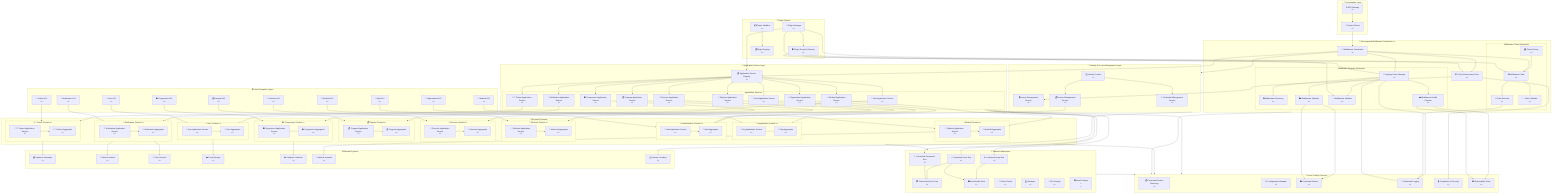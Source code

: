 graph TB
    %% ===== PRESENTATION LAYER =====
    subgraph Presentation ["📱 Presentation Layer"]
        Gateway["🌐 API Gateway<br/><<Gateway>>"]
        ContextRouter["🔀 Context Router<br/><<Router>>"]
    end
    
    %% ===== DECOMPOSED MIDDLEWARE FRAMEWORK =====
    subgraph DecomposedMiddlewareFramework ["🔧 Decomposed Middleware Framework <<Cross-Cutting>>"]
        
        %% ===== MIDDLEWARE CHAIN SUBSYSTEM =====
        subgraph MiddlewareChainSubsystem ["Middleware Chain Subsystem"]
            MiddlewareChain["⛓️ Middleware Chain<br/><<Orchestrator>>"]
            ChainExecutor["⚡ Chain Executor<br/><<Engine>>"]
            ChainValidator["✅ Chain Validator<br/><<Validator>>"]
            ChainFactory["🏭 Chain Factory<br/><<Factory>>"]
        end
        
        %% ===== MIDDLEWARE REGISTRY SUBSYSTEM =====
        subgraph MiddlewareRegistrySubsystem ["Middleware Registry Subsystem"]
            RegistryEventManager["📨 Registry Event Manager<br/><<EventManager>>"]
            MiddlewareDiscovery["🔍 Middleware Discovery<br/><<Discovery>>"]
            MiddlewareHealthChecker["❤️ Middleware Health Checker<br/><<HealthMonitor>>"]
            MiddlewareStatistics["📊 Middleware Statistics<br/><<Analytics>>"]
            MiddlewareValidator["✅ Middleware Validator<br/><<Validator>>"]
        end
        
        %% ===== MIDDLEWARE COORDINATION =====
        MiddlewareCoordinator["🎯 Middleware Coordinator<br/><<Coordinator>>"]
        PolicyEnforcementPoint["🛡️ Policy Enforcement Point<br/><<Security>>"]
    end
    
    %% ===== APPLICATION SERVICE LAYER =====
    subgraph ApplicationLayer ["🎯 Application Service Layer"]
        ServiceRegistry["📋 Application Service Registry<br/><<Locator>>"]
        
        subgraph ApplicationServices ["Application Services"]
            UserAppService["👤 User Application Service<br/><<Service>>"]
            OrgAppService["🏢 Organization Application Service<br/><<Service>>"]
            AuthAppService["🔐 Auth Application Service<br/><<Service>>"]
            WorkoutAppService["💪 Workout Application Service<br/><<Service>>"]
            ExerciseAppService["🎯 Exercise Application Service<br/><<Service>>"]
            ProgramAppService["📋 Program Application Service<br/><<Service>>"]
            ProgressionAppService["📈 Progression Application Service<br/><<Service>>"]
            TrainerAppService["👨‍🏫 Trainer Application Service<br/><<Service>>"]
            NotificationAppService["🔔 Notification Application Service<br/><<Service>>"]
            MedicalAppService["🏥 Medical Application Service<br/><<Service>>"]
        end
    end
    
    %% ===== IDENTITY & ACCESS MANAGEMENT LAYER =====
    subgraph IdentityLayer ["🔑 Identity & Access Management Layer"]
        IdentityContext["🆔 Identity Context<br/><<Context>>"]
        AccessManagementService["🔒 Access Management Service<br/><<Service>>"]
        SessionManagementService["📋 Session Management Service<br/><<Service>>"]
        CredentialManagementService["🔐 Credential Management Service<br/><<Service>>"]
    end
    
    %% ===== BOUNDED CONTEXTS WITH APPLICATION SERVICES =====
    subgraph BoundedContexts ["🎯 Bounded Contexts"]
        direction TB
        
        subgraph UserContext ["👤 User Context <<Bounded Context>>"]
            UserContextApp["👤 User Application Service<br/><<Internal>>"]
            UserAggregates["👤 User Aggregates<br/><<Domain>>"]
        end
        
        subgraph OrgContext ["🏢 Organization Context <<Bounded Context>>"]
            OrgContextApp["🏢 Org Application Service<br/><<Internal>>"]
            OrgAggregates["🏢 Org Aggregates<br/><<Domain>>"]
        end
        
        subgraph AuthContext ["🔐 Authentication Context <<Bounded Context>>"]
            AuthContextApp["🔐 Auth Application Service<br/><<Internal>>"]
            AuthAggregates["🔐 Auth Aggregates<br/><<Domain>>"]
        end
        
        subgraph WorkoutContext ["💪 Workout Context <<Bounded Context>>"]
            WorkoutContextApp["💪 Workout Application Service<br/><<Internal>>"]
            WorkoutAggregates["💪 Workout Aggregates<br/><<Domain>>"]
        end
        
        subgraph ExerciseContext ["🎯 Exercise Context <<Bounded Context>>"]
            ExerciseContextApp["🎯 Exercise Application Service<br/><<Internal>>"]
            ExerciseAggregates["🎯 Exercise Aggregates<br/><<Domain>>"]
        end
        
        subgraph ProgramContext ["📋 Program Context <<Bounded Context>>"]
            ProgramContextApp["📋 Program Application Service<br/><<Internal>>"]
            ProgramAggregates["📋 Program Aggregates<br/><<Domain>>"]
        end
        
        subgraph ProgressionContext ["📈 Progression Context <<Bounded Context>>"]
            ProgressionContextApp["📈 Progression Application Service<br/><<Internal>>"]
            ProgressionAggregates["📈 Progression Aggregates<br/><<Domain>>"]
        end
        
        subgraph TrainerContext ["👨‍🏫 Trainer Context <<Bounded Context>>"]
            TrainerContextApp["👨‍🏫 Trainer Application Service<br/><<Internal>>"]
            TrainerAggregates["👨‍🏫 Trainer Aggregates<br/><<Domain>>"]
        end
        
        subgraph NotificationContext ["🔔 Notification Context <<Bounded Context>>"]
            NotificationContextApp["🔔 Notification Application Service<br/><<Internal>>"]
            NotificationAggregates["🔔 Notification Aggregates<br/><<Domain>>"]
        end
        
        subgraph MedicalContext ["🏥 Medical Context <<Bounded Context>>"]
            MedicalContextApp["🏥 Medical Application Service<br/><<Internal>>"]
            MedicalAggregates["🏥 Medical Aggregates<br/><<Domain>>"]
        end
    end
    
    %% ===== ENHANCED SHARED INFRASTRUCTURE =====
    subgraph SharedInfra ["🔧 Shared Infrastructure"]
        ContextualEventBus["📨 Contextual Event Bus<br/><<EventBus>>"]
        ContextualEventStore["📚 Contextual Event Store<br/><<EventStore>>"]
        ContextualCommandBus["⚡ Contextual Command Bus<br/><<CommandBus>>"]
        ContextualQueryBus["❓ Contextual Query Bus<br/><<QueryBus>>"]
        ReadModelStore["📊 Read Model Store<br/><<ReadModels>>"]
        CacheCluster["💾 Cache Cluster<br/><<Cache>>"]
        Database["🗄️ Database<br/><<Database>>"]
        FileStorage["📁 File Storage<br/><<Storage>>"]
        SearchEngine["🔍 Search Engine<br/><<Search>>"]
    end
    
    %% ===== ENHANCED PLUGIN SYSTEM WITH SECURITY =====
    subgraph PluginSystem ["🔌 Plugin System"]
        PluginManager["🔌 Plugin Manager<br/><<Manager>>"]
        PluginSecurityGateway["🛡️ Plugin Security Gateway<br/><<Security>>"]
        PluginSandbox["📦 Plugin Sandbox<br/><<Isolation>>"]
        PluginRegistry["📋 Plugin Registry<br/><<Registry>>"]
    end
    
    %% ===== ENHANCED CROSS-CUTTING CONCERNS =====
    subgraph CrossCutting ["⚡ Cross-Cutting Concerns"]
        ContextualServiceDiscovery["📋 Contextual Service Discovery<br/><<Registry>>"]
        ConfigManager["⚙️ Configuration Manager<br/><<Config>>"]
        ContextualMetrics["📊 Contextual Metrics<br/><<Metrics>>"]
        DistributedLogging["📝 Distributed Logging<br/><<Logging>>"]
        ComplianceSecurity["🔒 Compliance & Security<br/><<Security>>"]
        ObservabilityStack["👁️ Observability Stack<br/><<Monitoring>>"]
    end
    
    %% ===== EXTERNAL SYSTEMS =====
    subgraph External ["🌐 External Systems"]
        PaymentGateways["💳 Payment Gateways<br/><<External>>"]
        EmailProviders["📧 Email Providers<br/><<External>>"]
        PushServices["📱 Push Services<br/><<External>>"]
        CloudStorage["☁️ Cloud Storage<br/><<External>>"]
        AnalyticsPlatforms["📈 Analytics Platforms<br/><<External>>"]
        MedicalSystems["🏥 Medical Systems<br/><<External>>"]
        IdentityProviders["🆔 Identity Providers<br/><<External>>"]
    end
    
    %% ===== ANTI-CORRUPTION LAYERS =====
    subgraph ACL ["🛡️ Anti-Corruption Layers"]
        UserACL["👤 User ACL<br/><<AntiCorruption>>"]
        OrgACL["🏢 Organization ACL<br/><<AntiCorruption>>"]
        AuthACL["🔐 Auth ACL<br/><<AntiCorruption>>"]
        WorkoutACL["💪 Workout ACL<br/><<AntiCorruption>>"]
        ExerciseACL["🎯 Exercise ACL<br/><<AntiCorruption>>"]
        ProgramACL["📋 Program ACL<br/><<AntiCorruption>>"]
        ProgressionACL["📈 Progression ACL<br/><<AntiCorruption>>"]
        TrainerACL["🎯 Trainer ACL<br/><<AntiCorruption>>"]
        NotificationACL["🔔 Notification ACL<br/><<AntiCorruption>>"]
        MedicalACL["🏥 Medical ACL<br/><<AntiCorruption>>"]
    end
    
    %% ===== PRESENTATION TO MIDDLEWARE =====
    Gateway --> ContextRouter
    ContextRouter --> MiddlewareCoordinator
    
    %% ===== DECOMPOSED MIDDLEWARE INTERNAL RELATIONSHIPS =====
    
    %% Chain Subsystem Internal
    MiddlewareChain --> ChainExecutor
    MiddlewareChain --> ChainValidator
    ChainFactory --> MiddlewareChain
    
    %% Registry Subsystem Internal
    RegistryEventManager --> MiddlewareDiscovery
    RegistryEventManager --> MiddlewareHealthChecker
    RegistryEventManager --> MiddlewareStatistics
    RegistryEventManager --> MiddlewareValidator
    
    %% Coordination Between Subsystems
    MiddlewareCoordinator --> MiddlewareChain
    MiddlewareCoordinator --> RegistryEventManager
    MiddlewareCoordinator --> PolicyEnforcementPoint
    
    %% ===== MIDDLEWARE TO APPLICATION SERVICES =====
    MiddlewareCoordinator --> ServiceRegistry
    
    %% ===== SERVICE REGISTRY TO APPLICATION SERVICES =====
    ServiceRegistry --> UserAppService
    ServiceRegistry --> OrgAppService
    ServiceRegistry --> AuthAppService
    ServiceRegistry --> WorkoutAppService
    ServiceRegistry --> ExerciseAppService
    ServiceRegistry --> ProgramAppService
    ServiceRegistry --> ProgressionAppService
    ServiceRegistry --> TrainerAppService
    ServiceRegistry --> NotificationAppService
    ServiceRegistry --> MedicalAppService
    
    %% ===== APPLICATION SERVICES TO BOUNDED CONTEXTS =====
    UserAppService --> UserContext
    OrgAppService --> OrgContext
    AuthAppService --> AuthContext
    WorkoutAppService --> WorkoutContext
    ExerciseAppService --> ExerciseContext
    ProgramAppService --> ProgramContext
    ProgressionAppService --> ProgressionContext
    TrainerAppService --> TrainerContext
    NotificationAppService --> NotificationContext
    MedicalAppService --> MedicalContext
    
    %% ===== INTERNAL BOUNDED CONTEXT STRUCTURE =====
    UserContextApp --> UserAggregates
    OrgContextApp --> OrgAggregates
    AuthContextApp --> AuthAggregates
    WorkoutContextApp --> WorkoutAggregates
    ExerciseContextApp --> ExerciseAggregates
    ProgramContextApp --> ProgramAggregates
    ProgressionContextApp --> ProgressionAggregates
    TrainerContextApp --> TrainerAggregates
    NotificationContextApp --> NotificationAggregates
    MedicalContextApp --> MedicalAggregates
    
    %% ===== IDENTITY & ACCESS MANAGEMENT INTEGRATION =====
    MiddlewareCoordinator --> IdentityLayer
    PolicyEnforcementPoint --> AccessManagementService
    IdentityContext --> SessionManagementService
    IdentityContext --> CredentialManagementService
    SessionManagementService --> AuthContext
    
    %% ===== SHARED INFRASTRUCTURE CONNECTIONS =====
    ApplicationServices --> ContextualCommandBus
    ApplicationServices --> ContextualQueryBus
    ApplicationServices --> ContextualEventBus
    
    ContextualEventBus --> ContextualEventStore
    ContextualCommandBus --> ContextualEventStore
    ContextualQueryBus --> ReadModelStore
    ContextualEventBus --> ReadModelStore
    
    BoundedContexts --> SharedInfra
    
    %% ===== PLUGIN SYSTEM INTEGRATION =====
    PluginManager --> PluginSecurityGateway
    PluginSecurityGateway --> PolicyEnforcementPoint
    PluginManager --> ServiceRegistry
    PluginSandbox --> PluginRegistry
    
    %% ===== MIDDLEWARE-PLUGIN INTEGRATION =====
    PluginManager --> MiddlewareChain
    PluginManager --> RegistryEventManager
    PluginSecurityGateway --> MiddlewareValidator
    
    %% ===== CROSS-CUTTING INTEGRATION =====
    ApplicationServices --> CrossCutting
    BoundedContexts --> CrossCutting
    SharedInfra --> CrossCutting
    DecomposedMiddlewareFramework --> CrossCutting
    
    %% ===== MIDDLEWARE CROSS-CUTTING INTEGRATION =====
    MiddlewareStatistics --> ContextualMetrics
    MiddlewareHealthChecker --> ObservabilityStack
    RegistryEventManager --> DistributedLogging
    PolicyEnforcementPoint --> ComplianceSecurity
    
    %% ===== ANTI-CORRUPTION LAYER CONNECTIONS =====
    UserACL --> UserContext
    OrgACL --> OrgContext
    AuthACL --> AuthContext
    WorkoutACL --> WorkoutContext
    ExerciseACL --> ExerciseContext
    ProgramACL --> ProgramContext
    ProgressionACL --> ProgressionContext
    TrainerACL --> TrainerContext
    NotificationACL --> NotificationContext
    MedicalACL --> MedicalContext
    
    %% ===== EXTERNAL SYSTEM CONNECTIONS =====
    NotificationContext --> EmailProviders
    NotificationContext --> PushServices
    TrainerContext --> PaymentGateways
    UserContext --> CloudStorage
    ProgressionContext --> AnalyticsPlatforms
    MedicalContext --> MedicalSystems
    IdentityLayer --> IdentityProviders
    
    %% ===== MONITORING & HEALTH INTEGRATION =====
    MiddlewareHealthChecker --> ObservabilityStack
    MiddlewareStatistics --> ContextualMetrics
    ChainExecutor --> DistributedLogging
    RegistryEventManager --> DistributedLogging